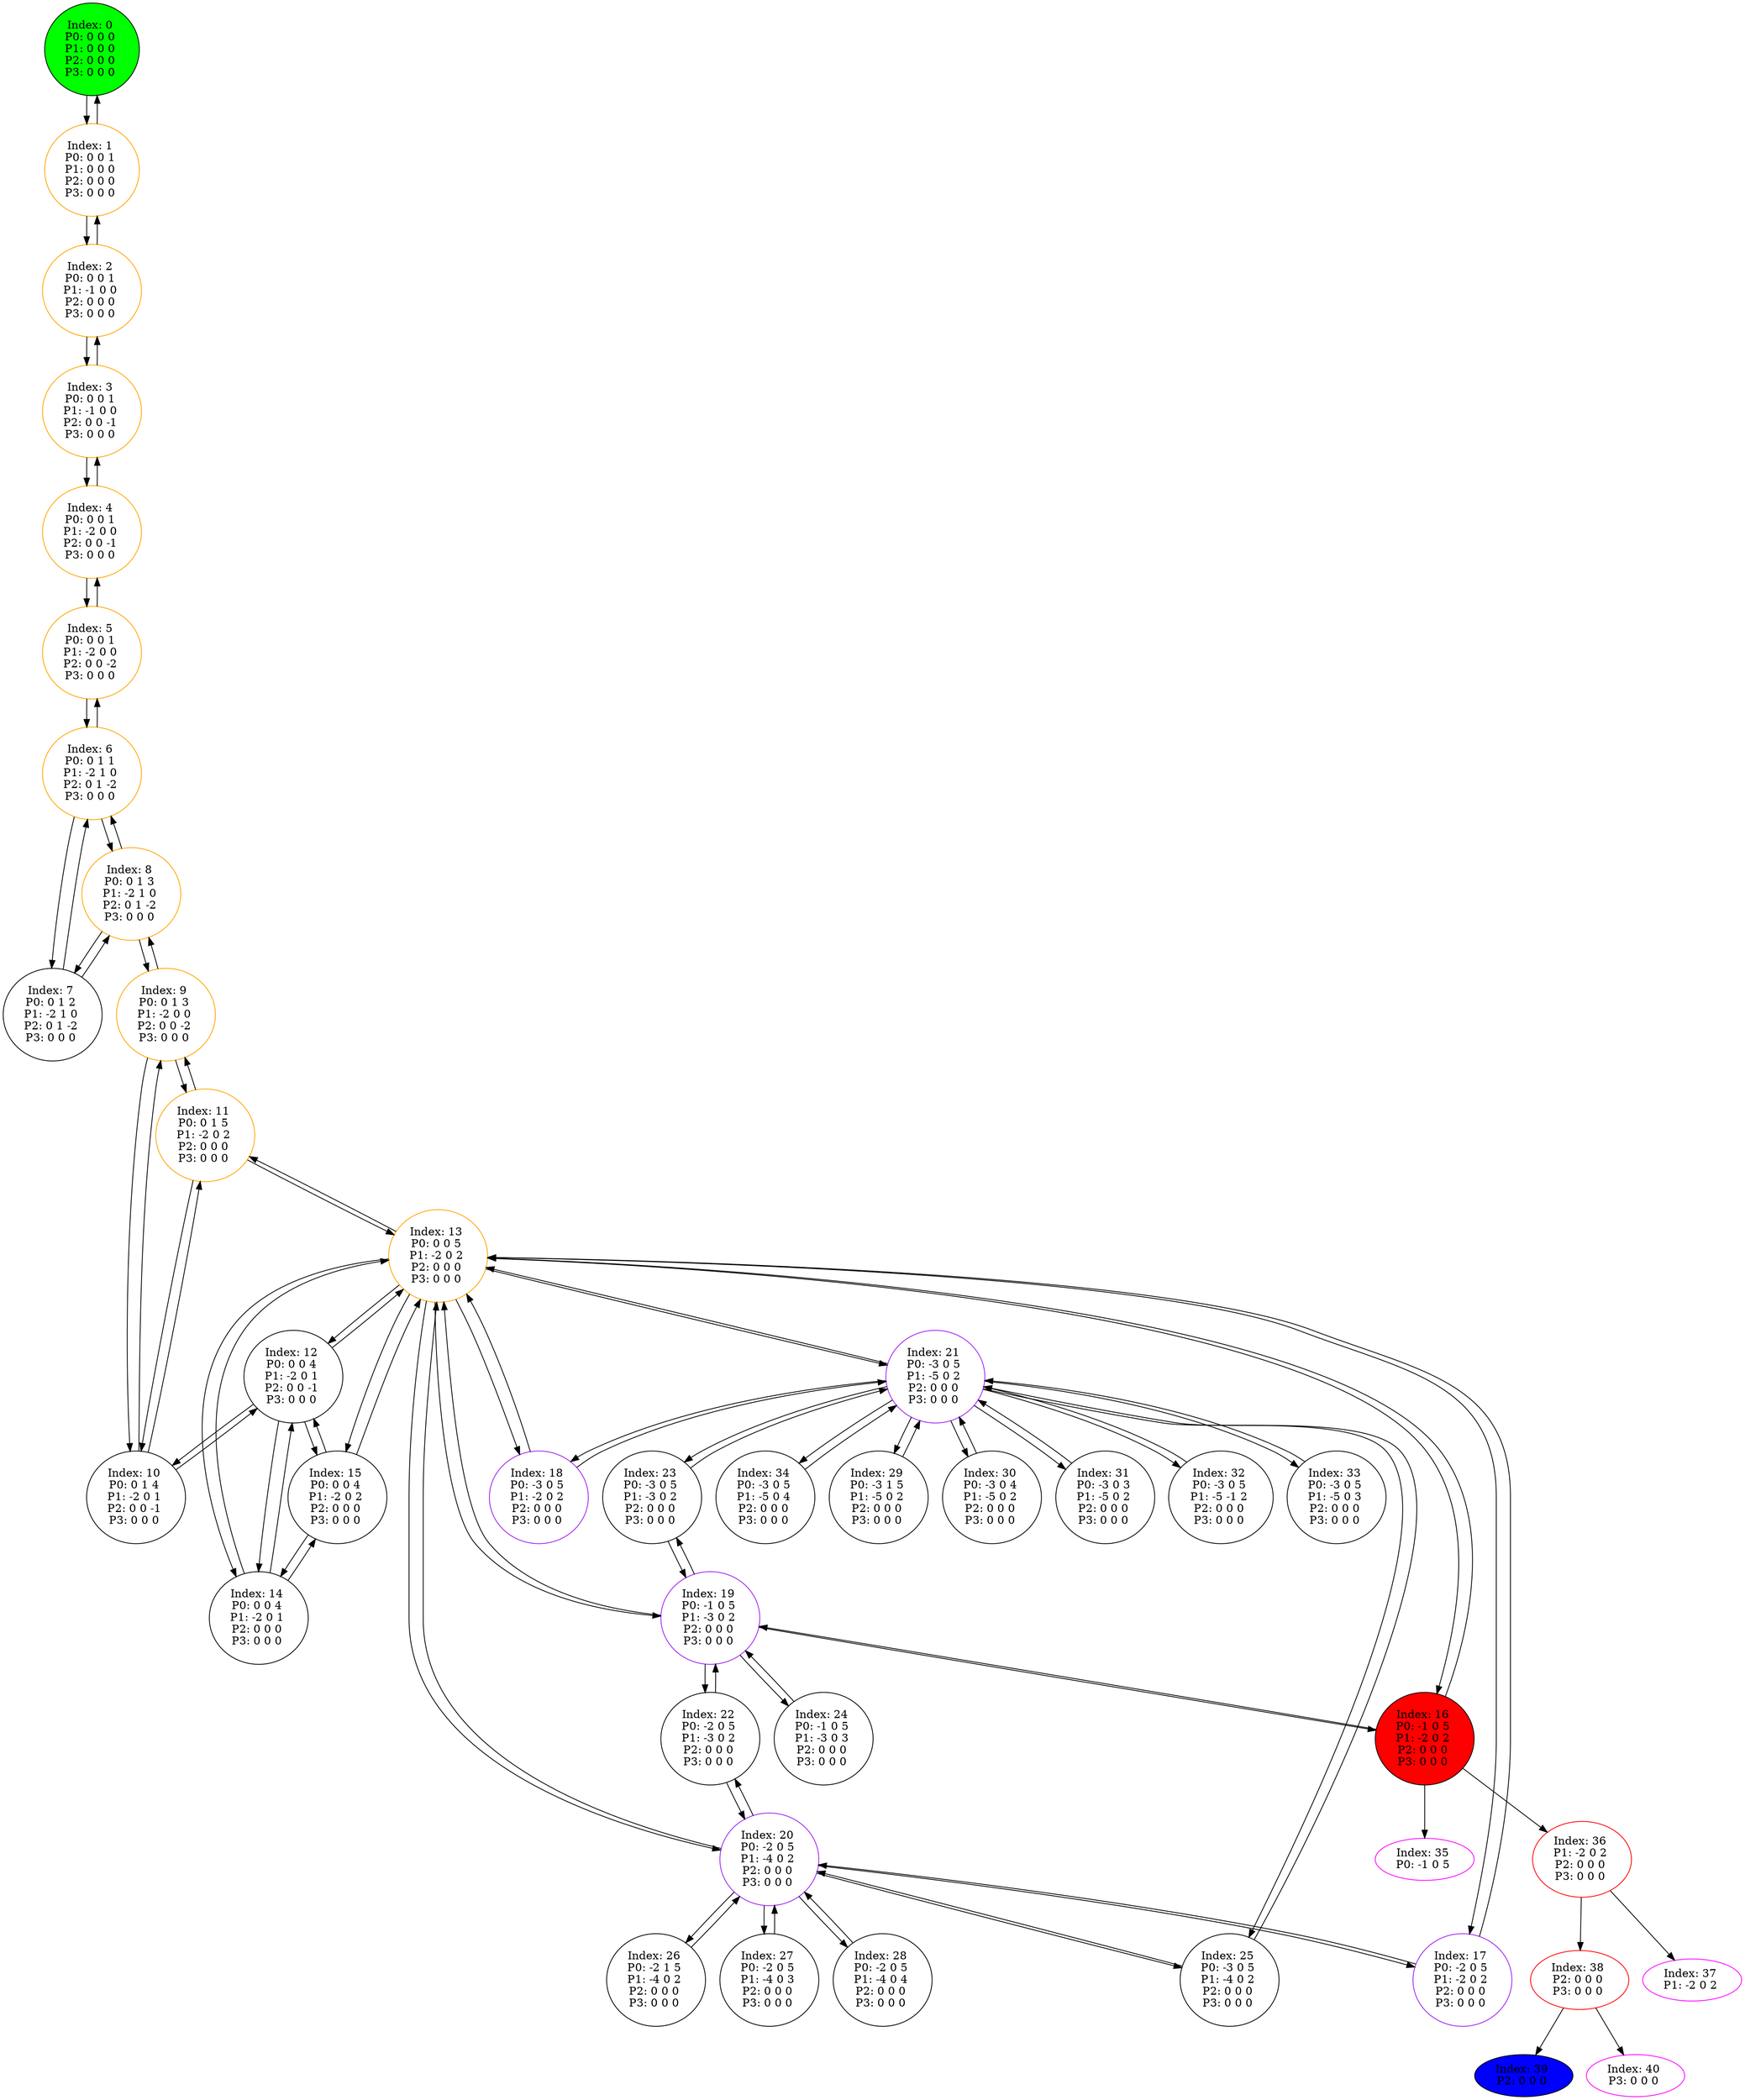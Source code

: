 digraph G {
color = "black"
0[label = "Index: 0 
P0: 0 0 0 
P1: 0 0 0 
P2: 0 0 0 
P3: 0 0 0 
", style="filled", fillcolor = "green"]
1[label = "Index: 1 
P0: 0 0 1 
P1: 0 0 0 
P2: 0 0 0 
P3: 0 0 0 
", color = "orange"]
2[label = "Index: 2 
P0: 0 0 1 
P1: -1 0 0 
P2: 0 0 0 
P3: 0 0 0 
", color = "orange"]
3[label = "Index: 3 
P0: 0 0 1 
P1: -1 0 0 
P2: 0 0 -1 
P3: 0 0 0 
", color = "orange"]
4[label = "Index: 4 
P0: 0 0 1 
P1: -2 0 0 
P2: 0 0 -1 
P3: 0 0 0 
", color = "orange"]
5[label = "Index: 5 
P0: 0 0 1 
P1: -2 0 0 
P2: 0 0 -2 
P3: 0 0 0 
", color = "orange"]
6[label = "Index: 6 
P0: 0 1 1 
P1: -2 1 0 
P2: 0 1 -2 
P3: 0 0 0 
", color = "orange"]
7[label = "Index: 7 
P0: 0 1 2 
P1: -2 1 0 
P2: 0 1 -2 
P3: 0 0 0 
"]
8[label = "Index: 8 
P0: 0 1 3 
P1: -2 1 0 
P2: 0 1 -2 
P3: 0 0 0 
", color = "orange"]
9[label = "Index: 9 
P0: 0 1 3 
P1: -2 0 0 
P2: 0 0 -2 
P3: 0 0 0 
", color = "orange"]
10[label = "Index: 10 
P0: 0 1 4 
P1: -2 0 1 
P2: 0 0 -1 
P3: 0 0 0 
"]
11[label = "Index: 11 
P0: 0 1 5 
P1: -2 0 2 
P2: 0 0 0 
P3: 0 0 0 
", color = "orange"]
12[label = "Index: 12 
P0: 0 0 4 
P1: -2 0 1 
P2: 0 0 -1 
P3: 0 0 0 
"]
13[label = "Index: 13 
P0: 0 0 5 
P1: -2 0 2 
P2: 0 0 0 
P3: 0 0 0 
", color = "orange"]
14[label = "Index: 14 
P0: 0 0 4 
P1: -2 0 1 
P2: 0 0 0 
P3: 0 0 0 
"]
15[label = "Index: 15 
P0: 0 0 4 
P1: -2 0 2 
P2: 0 0 0 
P3: 0 0 0 
"]
16[label = "Index: 16 
P0: -1 0 5 
P1: -2 0 2 
P2: 0 0 0 
P3: 0 0 0 
", style="filled", fillcolor = "red"]
17[label = "Index: 17 
P0: -2 0 5 
P1: -2 0 2 
P2: 0 0 0 
P3: 0 0 0 
", color = "purple"]
18[label = "Index: 18 
P0: -3 0 5 
P1: -2 0 2 
P2: 0 0 0 
P3: 0 0 0 
", color = "purple"]
19[label = "Index: 19 
P0: -1 0 5 
P1: -3 0 2 
P2: 0 0 0 
P3: 0 0 0 
", color = "purple"]
20[label = "Index: 20 
P0: -2 0 5 
P1: -4 0 2 
P2: 0 0 0 
P3: 0 0 0 
", color = "purple"]
21[label = "Index: 21 
P0: -3 0 5 
P1: -5 0 2 
P2: 0 0 0 
P3: 0 0 0 
", color = "purple"]
22[label = "Index: 22 
P0: -2 0 5 
P1: -3 0 2 
P2: 0 0 0 
P3: 0 0 0 
"]
23[label = "Index: 23 
P0: -3 0 5 
P1: -3 0 2 
P2: 0 0 0 
P3: 0 0 0 
"]
24[label = "Index: 24 
P0: -1 0 5 
P1: -3 0 3 
P2: 0 0 0 
P3: 0 0 0 
"]
25[label = "Index: 25 
P0: -3 0 5 
P1: -4 0 2 
P2: 0 0 0 
P3: 0 0 0 
"]
26[label = "Index: 26 
P0: -2 1 5 
P1: -4 0 2 
P2: 0 0 0 
P3: 0 0 0 
"]
27[label = "Index: 27 
P0: -2 0 5 
P1: -4 0 3 
P2: 0 0 0 
P3: 0 0 0 
"]
28[label = "Index: 28 
P0: -2 0 5 
P1: -4 0 4 
P2: 0 0 0 
P3: 0 0 0 
"]
29[label = "Index: 29 
P0: -3 1 5 
P1: -5 0 2 
P2: 0 0 0 
P3: 0 0 0 
"]
30[label = "Index: 30 
P0: -3 0 4 
P1: -5 0 2 
P2: 0 0 0 
P3: 0 0 0 
"]
31[label = "Index: 31 
P0: -3 0 3 
P1: -5 0 2 
P2: 0 0 0 
P3: 0 0 0 
"]
32[label = "Index: 32 
P0: -3 0 5 
P1: -5 -1 2 
P2: 0 0 0 
P3: 0 0 0 
"]
33[label = "Index: 33 
P0: -3 0 5 
P1: -5 0 3 
P2: 0 0 0 
P3: 0 0 0 
"]
34[label = "Index: 34 
P0: -3 0 5 
P1: -5 0 4 
P2: 0 0 0 
P3: 0 0 0 
"]
35[label = "Index: 35 
P0: -1 0 5 
", color = "fuchsia"]
36[label = "Index: 36 
P1: -2 0 2 
P2: 0 0 0 
P3: 0 0 0 
", color = "red"]
37[label = "Index: 37 
P1: -2 0 2 
", color = "fuchsia"]
38[label = "Index: 38 
P2: 0 0 0 
P3: 0 0 0 
", color = "red"]
39[label = "Index: 39 
P2: 0 0 0 
", style="filled", fillcolor = "blue"]
40[label = "Index: 40 
P3: 0 0 0 
", color = "fuchsia"]
0 -> 1

1 -> 0
1 -> 2

2 -> 1
2 -> 3

3 -> 2
3 -> 4

4 -> 3
4 -> 5

5 -> 4
5 -> 6

6 -> 5
6 -> 7
6 -> 8

7 -> 6
7 -> 8

8 -> 6
8 -> 7
8 -> 9

9 -> 8
9 -> 10
9 -> 11

10 -> 9
10 -> 12
10 -> 11

11 -> 9
11 -> 10
11 -> 13

12 -> 10
12 -> 14
12 -> 15
12 -> 13

13 -> 11
13 -> 12
13 -> 16
13 -> 17
13 -> 18
13 -> 15
13 -> 19
13 -> 20
13 -> 21
13 -> 14

14 -> 12
14 -> 13
14 -> 15

15 -> 12
15 -> 13
15 -> 14

16 -> 13
16 -> 19
16 -> 36
16 -> 35

17 -> 13
17 -> 20

18 -> 13
18 -> 21

19 -> 13
19 -> 22
19 -> 23
19 -> 16
19 -> 24

20 -> 13
20 -> 25
20 -> 26
20 -> 22
20 -> 17
20 -> 27
20 -> 28

21 -> 13
21 -> 29
21 -> 30
21 -> 31
21 -> 25
21 -> 23
21 -> 18
21 -> 32
21 -> 33
21 -> 34

22 -> 19
22 -> 20

23 -> 19
23 -> 21

24 -> 19

25 -> 20
25 -> 21

26 -> 20

27 -> 20

28 -> 20

29 -> 21

30 -> 21

31 -> 21

32 -> 21

33 -> 21

34 -> 21

36 -> 38
36 -> 37

38 -> 40
38 -> 39

}
